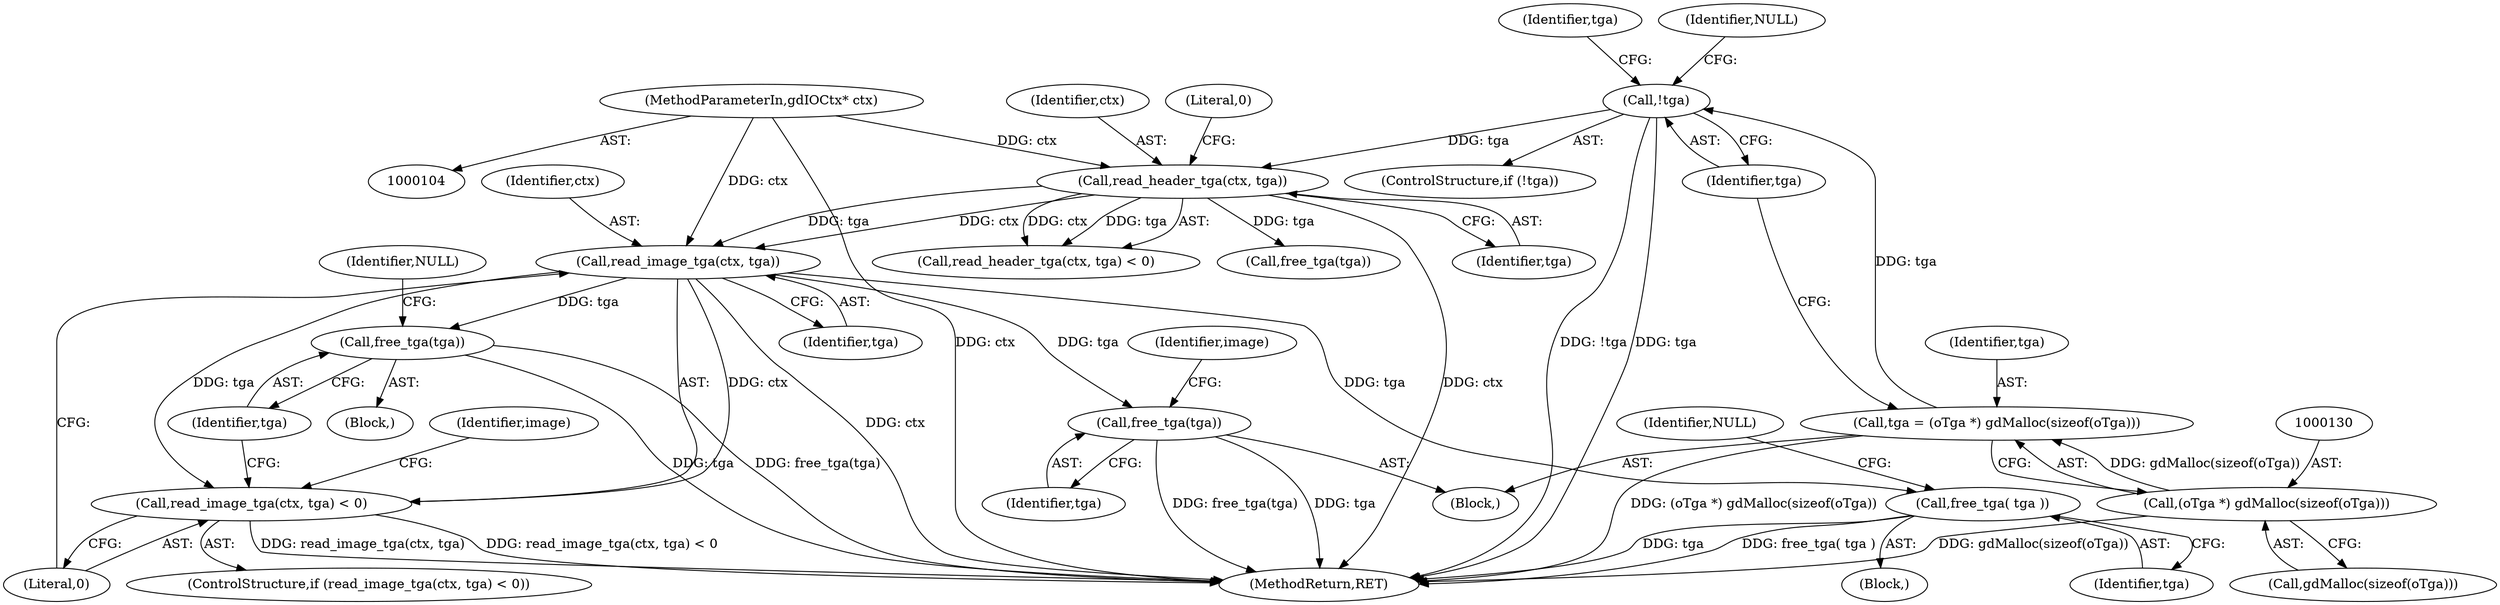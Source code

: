 digraph "0_libgd_10ef1dca63d62433fda13309b4a228782db823f7@API" {
"1000163" [label="(Call,read_image_tga(ctx, tga))"];
"1000152" [label="(Call,read_header_tga(ctx, tga))"];
"1000105" [label="(MethodParameterIn,gdIOCtx* ctx)"];
"1000135" [label="(Call,!tga)"];
"1000127" [label="(Call,tga = (oTga *) gdMalloc(sizeof(oTga)))"];
"1000129" [label="(Call,(oTga *) gdMalloc(sizeof(oTga)))"];
"1000162" [label="(Call,read_image_tga(ctx, tga) < 0)"];
"1000168" [label="(Call,free_tga(tga))"];
"1000190" [label="(Call,free_tga( tga ))"];
"1000353" [label="(Call,free_tga(tga))"];
"1000173" [label="(Identifier,image)"];
"1000190" [label="(Call,free_tga( tga ))"];
"1000161" [label="(ControlStructure,if (read_image_tga(ctx, tga) < 0))"];
"1000128" [label="(Identifier,tga)"];
"1000168" [label="(Call,free_tga(tga))"];
"1000134" [label="(ControlStructure,if (!tga))"];
"1000152" [label="(Call,read_header_tga(ctx, tga))"];
"1000166" [label="(Literal,0)"];
"1000155" [label="(Literal,0)"];
"1000354" [label="(Identifier,tga)"];
"1000164" [label="(Identifier,ctx)"];
"1000191" [label="(Identifier,tga)"];
"1000357" [label="(MethodReturn,RET)"];
"1000142" [label="(Identifier,tga)"];
"1000105" [label="(MethodParameterIn,gdIOCtx* ctx)"];
"1000162" [label="(Call,read_image_tga(ctx, tga) < 0)"];
"1000129" [label="(Call,(oTga *) gdMalloc(sizeof(oTga)))"];
"1000171" [label="(Identifier,NULL)"];
"1000157" [label="(Call,free_tga(tga))"];
"1000127" [label="(Call,tga = (oTga *) gdMalloc(sizeof(oTga)))"];
"1000189" [label="(Block,)"];
"1000135" [label="(Call,!tga)"];
"1000106" [label="(Block,)"];
"1000356" [label="(Identifier,image)"];
"1000139" [label="(Identifier,NULL)"];
"1000163" [label="(Call,read_image_tga(ctx, tga))"];
"1000153" [label="(Identifier,ctx)"];
"1000154" [label="(Identifier,tga)"];
"1000353" [label="(Call,free_tga(tga))"];
"1000193" [label="(Identifier,NULL)"];
"1000131" [label="(Call,gdMalloc(sizeof(oTga)))"];
"1000167" [label="(Block,)"];
"1000151" [label="(Call,read_header_tga(ctx, tga) < 0)"];
"1000169" [label="(Identifier,tga)"];
"1000165" [label="(Identifier,tga)"];
"1000136" [label="(Identifier,tga)"];
"1000163" -> "1000162"  [label="AST: "];
"1000163" -> "1000165"  [label="CFG: "];
"1000164" -> "1000163"  [label="AST: "];
"1000165" -> "1000163"  [label="AST: "];
"1000166" -> "1000163"  [label="CFG: "];
"1000163" -> "1000357"  [label="DDG: ctx"];
"1000163" -> "1000162"  [label="DDG: ctx"];
"1000163" -> "1000162"  [label="DDG: tga"];
"1000152" -> "1000163"  [label="DDG: ctx"];
"1000152" -> "1000163"  [label="DDG: tga"];
"1000105" -> "1000163"  [label="DDG: ctx"];
"1000163" -> "1000168"  [label="DDG: tga"];
"1000163" -> "1000190"  [label="DDG: tga"];
"1000163" -> "1000353"  [label="DDG: tga"];
"1000152" -> "1000151"  [label="AST: "];
"1000152" -> "1000154"  [label="CFG: "];
"1000153" -> "1000152"  [label="AST: "];
"1000154" -> "1000152"  [label="AST: "];
"1000155" -> "1000152"  [label="CFG: "];
"1000152" -> "1000357"  [label="DDG: ctx"];
"1000152" -> "1000151"  [label="DDG: ctx"];
"1000152" -> "1000151"  [label="DDG: tga"];
"1000105" -> "1000152"  [label="DDG: ctx"];
"1000135" -> "1000152"  [label="DDG: tga"];
"1000152" -> "1000157"  [label="DDG: tga"];
"1000105" -> "1000104"  [label="AST: "];
"1000105" -> "1000357"  [label="DDG: ctx"];
"1000135" -> "1000134"  [label="AST: "];
"1000135" -> "1000136"  [label="CFG: "];
"1000136" -> "1000135"  [label="AST: "];
"1000139" -> "1000135"  [label="CFG: "];
"1000142" -> "1000135"  [label="CFG: "];
"1000135" -> "1000357"  [label="DDG: !tga"];
"1000135" -> "1000357"  [label="DDG: tga"];
"1000127" -> "1000135"  [label="DDG: tga"];
"1000127" -> "1000106"  [label="AST: "];
"1000127" -> "1000129"  [label="CFG: "];
"1000128" -> "1000127"  [label="AST: "];
"1000129" -> "1000127"  [label="AST: "];
"1000136" -> "1000127"  [label="CFG: "];
"1000127" -> "1000357"  [label="DDG: (oTga *) gdMalloc(sizeof(oTga))"];
"1000129" -> "1000127"  [label="DDG: gdMalloc(sizeof(oTga))"];
"1000129" -> "1000131"  [label="CFG: "];
"1000130" -> "1000129"  [label="AST: "];
"1000131" -> "1000129"  [label="AST: "];
"1000129" -> "1000357"  [label="DDG: gdMalloc(sizeof(oTga))"];
"1000162" -> "1000161"  [label="AST: "];
"1000162" -> "1000166"  [label="CFG: "];
"1000166" -> "1000162"  [label="AST: "];
"1000169" -> "1000162"  [label="CFG: "];
"1000173" -> "1000162"  [label="CFG: "];
"1000162" -> "1000357"  [label="DDG: read_image_tga(ctx, tga)"];
"1000162" -> "1000357"  [label="DDG: read_image_tga(ctx, tga) < 0"];
"1000168" -> "1000167"  [label="AST: "];
"1000168" -> "1000169"  [label="CFG: "];
"1000169" -> "1000168"  [label="AST: "];
"1000171" -> "1000168"  [label="CFG: "];
"1000168" -> "1000357"  [label="DDG: free_tga(tga)"];
"1000168" -> "1000357"  [label="DDG: tga"];
"1000190" -> "1000189"  [label="AST: "];
"1000190" -> "1000191"  [label="CFG: "];
"1000191" -> "1000190"  [label="AST: "];
"1000193" -> "1000190"  [label="CFG: "];
"1000190" -> "1000357"  [label="DDG: free_tga( tga )"];
"1000190" -> "1000357"  [label="DDG: tga"];
"1000353" -> "1000106"  [label="AST: "];
"1000353" -> "1000354"  [label="CFG: "];
"1000354" -> "1000353"  [label="AST: "];
"1000356" -> "1000353"  [label="CFG: "];
"1000353" -> "1000357"  [label="DDG: free_tga(tga)"];
"1000353" -> "1000357"  [label="DDG: tga"];
}
